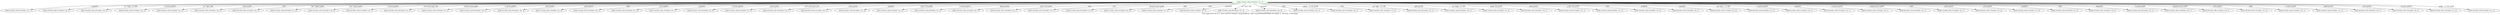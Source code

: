 digraph {
	overlap=false
	label="Tree exploration for K=3 arms and M=2 players using RhoRand UCB U and RandomNewRank, for depth=3 : 66 leafs, 0 absorbing"
	0 [label="[[2/4,1/3,0/1], [2/4,1/3,0/1]] r=[1, 1]" color=green]
	1 [label="[[3/6,1/3,0/2], [2/5,2/4,0/2]] r=[1, 1]"]
	0 -> 1 [label="µ1µ2/32" color=black]
	2 [label="[[2/4,1/5,0/2], [4/6,1/3,0/2]] r=[2, 1]"]
	0 -> 2 [label="µ1^2(µ2 - 1)^2/4" color=black]
	3 [label="[[2/5,1/4,0/2], [2/4,1/5,0/2]] r=[2, 2]"]
	0 -> 3 [label="(1-µ1)(1-µ2)/16" color=black]
	4 [label="[[2/4,3/5,0/2], [4/6,1/3,0/2]] r=[2, 1]"]
	0 -> 4 [label="µ1^2µ2^2/8" color=black]
	5 [label="[[2/4,2/5,0/2], [2/5,1/4,0/2]] r=[1, 2]"]
	0 -> 5 [label="µ2(1-µ1)/32" color=black]
	6 [label="[[2/5,1/4,0/2], [2/5,1/4,0/2]] r=[2, 2]"]
	0 -> 6 [label="1/32" color=black]
	7 [label="[[2/4,2/5,0/2], [4/6,1/3,0/2]] r=[2, 1]"]
	0 -> 7 [label="3µ1^2µ2(1-µ2)/8" color=black]
	8 [label="[[4/6,1/3,0/2], [2/4,2/5,0/2]] r=[1, 2]"]
	0 -> 8 [label="3µ1^2µ2(1-µ2)/8" color=black]
	9 [label="[[2/4,1/5,0/2], [2/5,1/4,0/2]] r=[2, 2]"]
	0 -> 9 [label="(1-µ1)(1-µ2)/16" color=black]
	10 [label="[[2/4,1/5,0/2], [3/6,1/3,0/2]] r=[2, 1]"]
	0 -> 10 [label="-µ1(1-µ1)(1-µ2)^2/4" color=black]
	11 [label="[[2/5,1/4,0/2], [3/5,2/4,0/2]] r=[1, 2]"]
	0 -> 11 [label="µ1µ2(1-µ1)(1-µ2)/8" color=black]
	12 [label="[[2/4,1/5,0/2], [2/5,1/4,0/2]] r=[1, 1]"]
	0 -> 12 [label="(1-µ1)(1-µ2)/16" color=black]
	13 [label="[[2/5,1/4,0/2], [2/4,2/5,0/2]] r=[2, 1]"]
	0 -> 13 [label="µ2(1-µ1)/32" color=black]
	14 [label="[[2/6,1/3,0/2], [2/5,2/4,0/2]] r=[2, 1]"]
	0 -> 14 [label="µ2(1-µ1)/16" color=black]
	15 [label="[[2/6,1/3,0/2], [2/6,1/3,0/2]] r=[1, 2]"]
	0 -> 15 [label="1/64" color=black]
	16 [label="[[3/6,1/3,0/2], [2/5,1/4,0/2]] r=[2, 1]"]
	0 -> 16 [label="µ1(1-µ2)/16" color=black]
	17 [label="[[3/5,1/4,0/2], [2/4,2/5,0/2]] r=[1, 2]"]
	0 -> 17 [label="µ1µ2/16" color=black]
	18 [label="[[2/5,1/4,0/2], [2/4,1/5,0/2]] r=[1, 1]"]
	0 -> 18 [label="(1-µ1)(1-µ2)/16" color=black]
	19 [label="[[2/4,2/5,0/2], [2/5,1/4,0/2]] r=[2, 2]"]
	0 -> 19 [label="µ2(1-µ1)/32" color=black]
	20 [label="[[3/6,1/3,0/2], [2/4,1/5,0/2]] r=[1, 2]"]
	0 -> 20 [label="-µ1(1-µ1)(1-µ2)^2/4" color=black]
	21 [label="[[2/4,2/5,0/2], [2/5,1/4,0/2]] r=[1, 1]"]
	0 -> 21 [label="µ2(1-µ1)/32" color=black]
	22 [label="[[2/5,2/4,0/2], [3/6,1/3,0/2]] r=[2, 1]"]
	0 -> 22 [label="µ1µ2/32" color=black]
	23 [label="[[2/5,2/4,0/2], [3/5,2/4,0/2]] r=[1, 2]"]
	0 -> 23 [label="µ1µ2^2(1-µ1)/8" color=black]
	24 [label="[[2/5,1/4,0/2], [2/6,1/3,0/2]] r=[1, 2]"]
	0 -> 24 [label="(1-µ1)(1-µ2)/16" color=black]
	25 [label="[[2/5,1/4,0/2], [2/4,2/5,0/2]] r=[1, 2]"]
	0 -> 25 [label="3µ2(1-µ1)/32" color=black]
	26 [label="[[2/4,3/5,0/2], [3/6,1/3,0/2]] r=[2, 1]"]
	0 -> 26 [label="µ1µ2^2(1-µ1)/8" color=black]
	27 [label="[[2/5,1/4,0/2], [2/5,1/4,0/2]] r=[2, 1]"]
	0 -> 27 [label="1/32" color=black]
	28 [label="[[2/5,1/4,0/2], [2/5,1/4,0/2]] r=[1, 1]"]
	0 -> 28 [label="1/32" color=black]
	29 [label="[[3/6,1/3,0/2], [2/4,2/5,0/2]] r=[1, 2]"]
	0 -> 29 [label="3µ1µ2(1-µ1)(1-µ2)/8" color=black]
	30 [label="[[2/6,1/3,0/2], [2/6,1/3,0/2]] r=[2, 2]"]
	0 -> 30 [label="1/64" color=black]
	31 [label="[[2/6,1/3,0/2], [2/6,1/3,0/2]] r=[1, 1]"]
	0 -> 31 [label="1/64" color=black]
	32 [label="[[2/5,2/4,0/2], [3/6,1/3,0/2]] r=[1, 2]"]
	0 -> 32 [label="3µ1µ2/32" color=black]
	33 [label="[[4/6,1/3,0/2], [2/4,3/5,0/2]] r=[1, 2]"]
	0 -> 33 [label="µ1^2µ2^2/8" color=black]
	34 [label="[[3/6,1/3,0/2], [2/5,2/4,0/2]] r=[2, 2]"]
	0 -> 34 [label="µ1µ2/32" color=black]
	35 [label="[[2/4,1/5,0/2], [2/4,1/5,0/2]] r=[2, 1]"]
	0 -> 35 [label="1/64" color=black]
	36 [label="[[2/5,2/4,0/2], [2/5,1/4,0/2]] r=[2, 1]"]
	0 -> 36 [label="µ2(µ1 - 1)^2(1-µ2)/8" color=black]
	37 [label="[[2/5,1/4,0/2], [2/5,1/4,0/2]] r=[1, 2]"]
	0 -> 37 [label="1/32" color=black]
	38 [label="[[2/5,2/4,0/2], [2/5,2/4,0/2]] r=[2, 1]"]
	0 -> 38 [label="µ2^2(µ1 - 1)^2/8" color=black]
	39 [label="[[2/5,1/4,0/2], [2/4,2/5,0/2]] r=[2, 2]"]
	0 -> 39 [label="µ2(1-µ1)/32" color=black]
	40 [label="[[4/6,1/3,0/2], [2/4,1/5,0/2]] r=[1, 2]"]
	0 -> 40 [label="µ1^2(µ2 - 1)^2/4" color=black]
	41 [label="[[3/5,2/4,0/2], [2/5,2/4,0/2]] r=[2, 1]"]
	0 -> 41 [label="µ1µ2^2(1-µ1)/8" color=black]
	42 [label="[[2/5,1/4,0/2], [2/4,2/5,0/2]] r=[1, 1]"]
	0 -> 42 [label="µ2(1-µ1)/32" color=black]
	43 [label="[[3/6,1/3,0/2], [2/4,3/5,0/2]] r=[1, 2]"]
	0 -> 43 [label="µ1µ2^2(1-µ1)/8" color=black]
	44 [label="[[2/4,1/5,0/2], [2/4,1/5,0/2]] r=[1, 2]"]
	0 -> 44 [label="1/64" color=black]
	45 [label="[[2/4,2/5,0/2], [3/5,1/4,0/2]] r=[2, 1]"]
	0 -> 45 [label="µ1µ2/16" color=black]
	46 [label="[[2/5,2/4,0/2], [3/6,1/3,0/2]] r=[2, 2]"]
	0 -> 46 [label="µ1µ2/32" color=black]
	47 [label="[[2/5,2/4,0/2], [2/5,2/4,0/2]] r=[1, 2]"]
	0 -> 47 [label="µ2^2(µ1 - 1)^2/8" color=black]
	48 [label="[[2/6,1/3,0/2], [2/5,1/4,0/2]] r=[2, 1]"]
	0 -> 48 [label="(1-µ1)(1-µ2)/16" color=black]
	49 [label="[[2/5,2/4,0/2], [3/6,1/3,0/2]] r=[1, 1]"]
	0 -> 49 [label="µ1µ2/32" color=black]
	50 [label="[[2/5,1/4,0/2], [2/4,1/5,0/2]] r=[2, 1]"]
	0 -> 50 [label="(1-µ1)(1-µ2)/16" color=black]
	51 [label="[[3/5,2/4,0/2], [2/5,1/4,0/2]] r=[2, 1]"]
	0 -> 51 [label="µ1µ2(1-µ1)(1-µ2)/8" color=black]
	52 [label="[[2/6,1/3,0/2], [2/6,1/3,0/2]] r=[2, 1]"]
	0 -> 52 [label="1/64" color=black]
	53 [label="[[2/5,2/4,0/2], [2/6,1/3,0/2]] r=[1, 2]"]
	0 -> 53 [label="µ2(1-µ1)/16" color=black]
	54 [label="[[2/5,1/4,0/2], [3/6,1/3,0/2]] r=[1, 2]"]
	0 -> 54 [label="µ1(1-µ2)/16" color=black]
	55 [label="[[3/6,1/3,0/2], [2/5,2/4,0/2]] r=[1, 2]"]
	0 -> 55 [label="µ1µ2/32" color=black]
	56 [label="[[2/4,1/5,0/2], [2/4,1/5,0/2]] r=[2, 2]"]
	0 -> 56 [label="1/64" color=black]
	57 [label="[[3/6,1/3,0/2], [2/5,2/4,0/2]] r=[2, 1]"]
	0 -> 57 [label="3µ1µ2/32" color=black]
	58 [label="[[2/4,1/5,0/2], [2/5,1/4,0/2]] r=[2, 1]"]
	0 -> 58 [label="(1-µ1)(1-µ2)/8" color=black]
	59 [label="[[2/4,2/5,0/2], [3/6,1/3,0/2]] r=[2, 1]"]
	0 -> 59 [label="3µ1µ2(1-µ1)(1-µ2)/8" color=black]
	60 [label="[[3/5,1/4,0/2], [2/4,1/5,0/2]] r=[1, 2]"]
	0 -> 60 [label="µ1(1-µ2)/16" color=black]
	61 [label="[[2/4,1/5,0/2], [2/4,1/5,0/2]] r=[1, 1]"]
	0 -> 61 [label="1/64" color=black]
	62 [label="[[2/5,1/4,0/2], [2/4,1/5,0/2]] r=[1, 2]"]
	0 -> 62 [label="(1-µ1)(1-µ2)/8" color=black]
	63 [label="[[2/4,2/5,0/2], [2/5,1/4,0/2]] r=[2, 1]"]
	0 -> 63 [label="3µ2(1-µ1)/32" color=black]
	64 [label="[[2/4,1/5,0/2], [3/5,1/4,0/2]] r=[2, 1]"]
	0 -> 64 [label="µ1(1-µ2)/16" color=black]
	65 [label="[[2/4,1/5,0/2], [2/5,1/4,0/2]] r=[1, 2]"]
	0 -> 65 [label="(1-µ1)(1-µ2)/16" color=black]
	66 [label="[[2/5,1/4,0/2], [2/5,2/4,0/2]] r=[1, 2]"]
	0 -> 66 [label="µ2(µ1 - 1)^2(1-µ2)/8" color=black]
}
